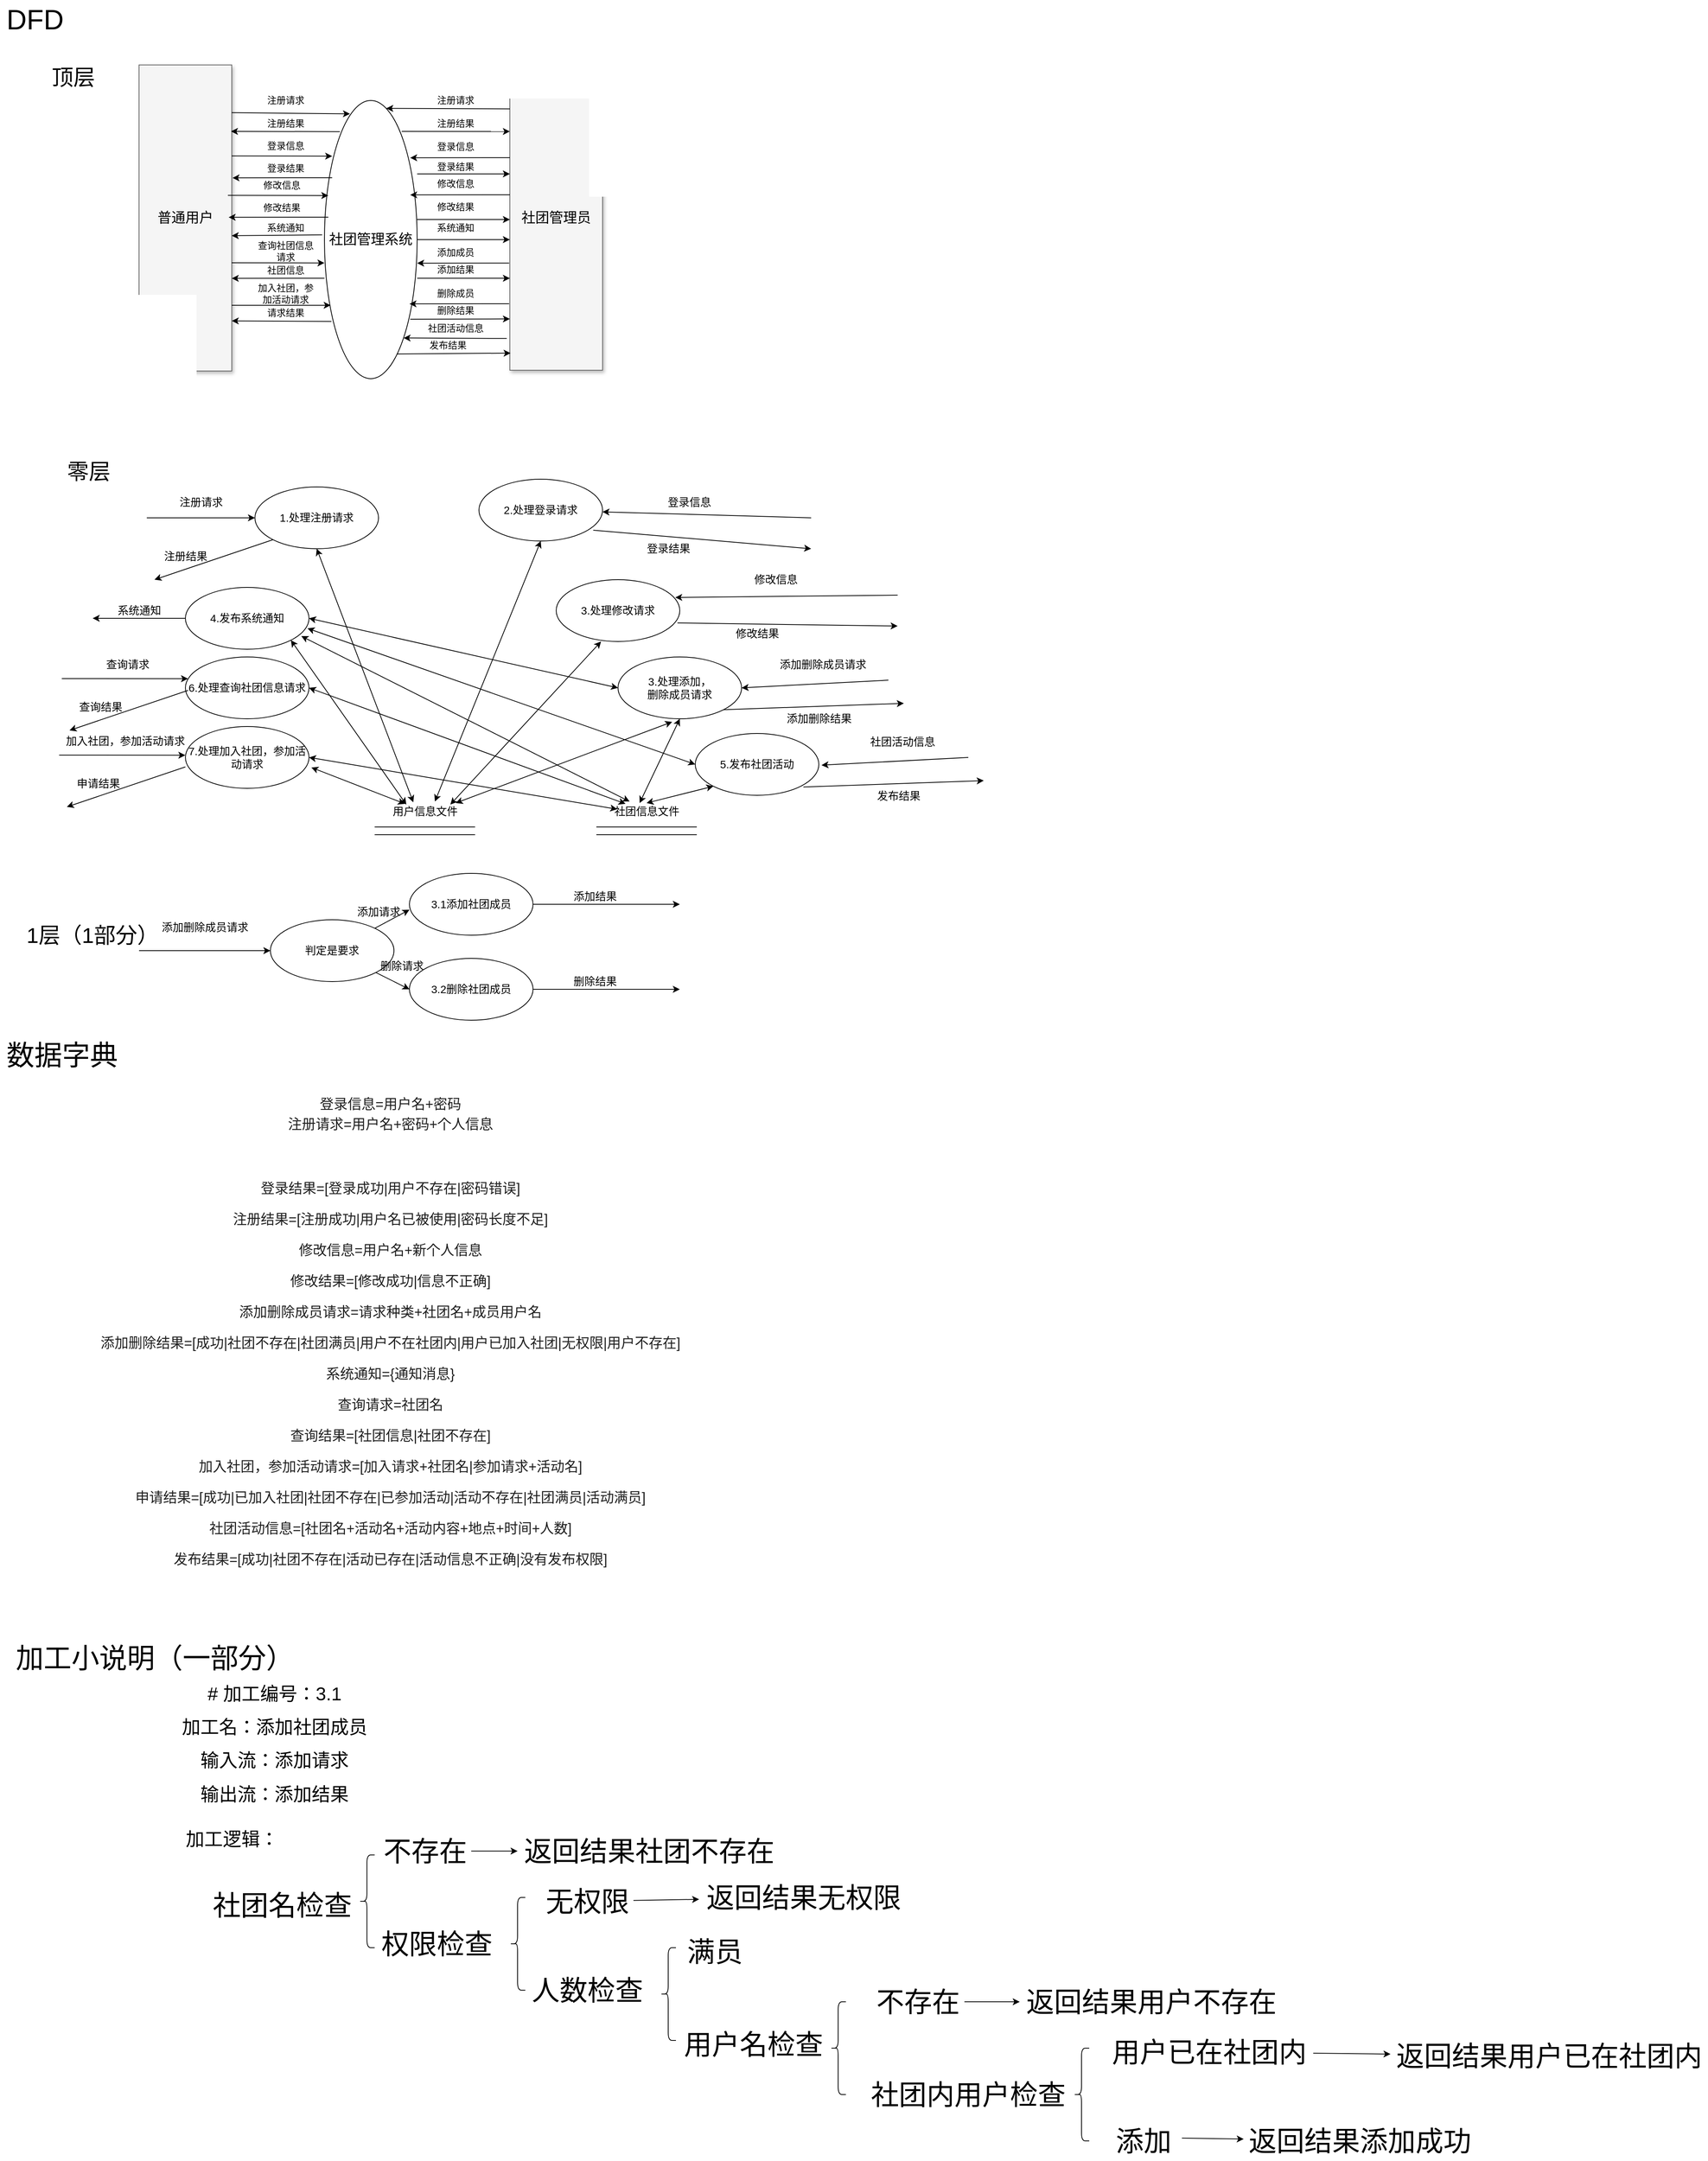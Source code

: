 <mxfile version="14.1.8" type="github">
  <diagram name="Page-1" id="90a13364-a465-7bf4-72fc-28e22215d7a0">
    <mxGraphModel dx="2844" dy="1538" grid="1" gridSize="10" guides="1" tooltips="1" connect="1" arrows="1" fold="1" page="1" pageScale="1.5" pageWidth="1169" pageHeight="826" background="#ffffff" math="0" shadow="0">
      <root>
        <mxCell id="0" style=";html=1;" />
        <mxCell id="1" style=";html=1;" parent="0" />
        <mxCell id="3a17f1ce550125da-8" value="普通用户" style="whiteSpace=wrap;html=1;shadow=1;fontSize=18;fillColor=#f5f5f5;strokeColor=#666666;" parent="1" vertex="1">
          <mxGeometry x="220" y="374" width="120" height="396" as="geometry" />
        </mxCell>
        <mxCell id="50ftC789y1Jevhq3WObW-5" style="rounded=0;orthogonalLoop=1;jettySize=auto;html=1;exitX=0.167;exitY=0.112;exitDx=0;exitDy=0;exitPerimeter=0;" edge="1" parent="1" source="50ftC789y1Jevhq3WObW-1">
          <mxGeometry relative="1" as="geometry">
            <mxPoint x="339" y="460" as="targetPoint" />
          </mxGeometry>
        </mxCell>
        <mxCell id="50ftC789y1Jevhq3WObW-31" style="edgeStyle=none;rounded=0;orthogonalLoop=1;jettySize=auto;html=1;entryX=0;entryY=0.218;entryDx=0;entryDy=0;entryPerimeter=0;" edge="1" parent="1" target="50ftC789y1Jevhq3WObW-2">
          <mxGeometry relative="1" as="geometry">
            <mxPoint x="560" y="460" as="sourcePoint" />
          </mxGeometry>
        </mxCell>
        <mxCell id="50ftC789y1Jevhq3WObW-36" style="edgeStyle=none;rounded=0;orthogonalLoop=1;jettySize=auto;html=1;exitX=-0.025;exitY=0.483;exitDx=0;exitDy=0;entryX=1;entryY=0.558;entryDx=0;entryDy=0;entryPerimeter=0;exitPerimeter=0;" edge="1" parent="1" source="50ftC789y1Jevhq3WObW-1" target="3a17f1ce550125da-8">
          <mxGeometry relative="1" as="geometry" />
        </mxCell>
        <mxCell id="50ftC789y1Jevhq3WObW-1" value="&lt;span style=&quot;font-size: 18px&quot;&gt;社团管理系统&lt;/span&gt;" style="ellipse;whiteSpace=wrap;html=1;" vertex="1" parent="1">
          <mxGeometry x="460" y="420" width="120" height="360" as="geometry" />
        </mxCell>
        <mxCell id="50ftC789y1Jevhq3WObW-2" value="社团管理员" style="whiteSpace=wrap;html=1;shadow=1;fontSize=18;fillColor=#f5f5f5;strokeColor=#666666;" vertex="1" parent="1">
          <mxGeometry x="700" y="374" width="120" height="395" as="geometry" />
        </mxCell>
        <mxCell id="50ftC789y1Jevhq3WObW-3" value="" style="endArrow=classic;html=1;exitX=1;exitY=0.156;exitDx=0;exitDy=0;entryX=0.275;entryY=0.048;entryDx=0;entryDy=0;exitPerimeter=0;entryPerimeter=0;" edge="1" parent="1" source="3a17f1ce550125da-8" target="50ftC789y1Jevhq3WObW-1">
          <mxGeometry width="50" height="50" relative="1" as="geometry">
            <mxPoint x="700" y="750" as="sourcePoint" />
            <mxPoint x="750" y="700" as="targetPoint" />
          </mxGeometry>
        </mxCell>
        <mxCell id="50ftC789y1Jevhq3WObW-4" value="注册请求" style="text;html=1;strokeColor=none;fillColor=none;align=center;verticalAlign=middle;whiteSpace=wrap;rounded=0;" vertex="1" parent="1">
          <mxGeometry x="380" y="410" width="60" height="20" as="geometry" />
        </mxCell>
        <mxCell id="50ftC789y1Jevhq3WObW-6" value="注册结果" style="text;html=1;strokeColor=none;fillColor=none;align=center;verticalAlign=middle;whiteSpace=wrap;rounded=0;" vertex="1" parent="1">
          <mxGeometry x="380" y="440" width="60" height="20" as="geometry" />
        </mxCell>
        <mxCell id="50ftC789y1Jevhq3WObW-8" style="rounded=0;orthogonalLoop=1;jettySize=auto;html=1;entryX=1.008;entryY=0.21;entryDx=0;entryDy=0;entryPerimeter=0;" edge="1" parent="1">
          <mxGeometry relative="1" as="geometry">
            <mxPoint x="470" y="520" as="sourcePoint" />
            <mxPoint x="340.96" y="520.16" as="targetPoint" />
          </mxGeometry>
        </mxCell>
        <mxCell id="50ftC789y1Jevhq3WObW-9" value="登录结果" style="text;html=1;strokeColor=none;fillColor=none;align=center;verticalAlign=middle;whiteSpace=wrap;rounded=0;" vertex="1" parent="1">
          <mxGeometry x="380" y="498" width="60" height="20" as="geometry" />
        </mxCell>
        <mxCell id="50ftC789y1Jevhq3WObW-10" value="" style="endArrow=classic;html=1;exitX=1;exitY=0.156;exitDx=0;exitDy=0;exitPerimeter=0;" edge="1" parent="1">
          <mxGeometry width="50" height="50" relative="1" as="geometry">
            <mxPoint x="340" y="491.776" as="sourcePoint" />
            <mxPoint x="470" y="492" as="targetPoint" />
          </mxGeometry>
        </mxCell>
        <mxCell id="50ftC789y1Jevhq3WObW-11" value="登录信息" style="text;html=1;strokeColor=none;fillColor=none;align=center;verticalAlign=middle;whiteSpace=wrap;rounded=0;" vertex="1" parent="1">
          <mxGeometry x="380" y="469" width="60" height="20" as="geometry" />
        </mxCell>
        <mxCell id="50ftC789y1Jevhq3WObW-16" value="注册请求" style="text;html=1;strokeColor=none;fillColor=none;align=center;verticalAlign=middle;whiteSpace=wrap;rounded=0;" vertex="1" parent="1">
          <mxGeometry x="600.02" y="410" width="60" height="20" as="geometry" />
        </mxCell>
        <mxCell id="50ftC789y1Jevhq3WObW-17" value="注册结果" style="text;html=1;strokeColor=none;fillColor=none;align=center;verticalAlign=middle;whiteSpace=wrap;rounded=0;" vertex="1" parent="1">
          <mxGeometry x="600.02" y="440" width="60" height="20" as="geometry" />
        </mxCell>
        <mxCell id="50ftC789y1Jevhq3WObW-18" value="登录结果" style="text;html=1;strokeColor=none;fillColor=none;align=center;verticalAlign=middle;whiteSpace=wrap;rounded=0;" vertex="1" parent="1">
          <mxGeometry x="600.02" y="496" width="60" height="20" as="geometry" />
        </mxCell>
        <mxCell id="50ftC789y1Jevhq3WObW-19" value="登录信息" style="text;html=1;strokeColor=none;fillColor=none;align=center;verticalAlign=middle;whiteSpace=wrap;rounded=0;" vertex="1" parent="1">
          <mxGeometry x="600.02" y="470" width="60" height="20" as="geometry" />
        </mxCell>
        <mxCell id="50ftC789y1Jevhq3WObW-27" style="rounded=0;orthogonalLoop=1;jettySize=auto;html=1;entryX=1.008;entryY=0.21;entryDx=0;entryDy=0;entryPerimeter=0;" edge="1" parent="1">
          <mxGeometry relative="1" as="geometry">
            <mxPoint x="700" y="494" as="sourcePoint" />
            <mxPoint x="570.96" y="494.16" as="targetPoint" />
          </mxGeometry>
        </mxCell>
        <mxCell id="50ftC789y1Jevhq3WObW-28" value="" style="endArrow=classic;html=1;exitX=1;exitY=0.156;exitDx=0;exitDy=0;exitPerimeter=0;" edge="1" parent="1">
          <mxGeometry width="50" height="50" relative="1" as="geometry">
            <mxPoint x="580" y="514.996" as="sourcePoint" />
            <mxPoint x="700" y="515" as="targetPoint" />
          </mxGeometry>
        </mxCell>
        <mxCell id="50ftC789y1Jevhq3WObW-29" style="rounded=0;orthogonalLoop=1;jettySize=auto;html=1;exitX=0;exitY=0.144;exitDx=0;exitDy=0;entryX=1.008;entryY=0.21;entryDx=0;entryDy=0;exitPerimeter=0;entryPerimeter=0;" edge="1" parent="1" source="50ftC789y1Jevhq3WObW-2">
          <mxGeometry relative="1" as="geometry">
            <mxPoint x="679.08" y="430.0" as="sourcePoint" />
            <mxPoint x="540" y="430.2" as="targetPoint" />
          </mxGeometry>
        </mxCell>
        <mxCell id="50ftC789y1Jevhq3WObW-32" value="" style="endArrow=classic;html=1;exitX=1;exitY=0.156;exitDx=0;exitDy=0;exitPerimeter=0;" edge="1" parent="1">
          <mxGeometry width="50" height="50" relative="1" as="geometry">
            <mxPoint x="580" y="599.996" as="sourcePoint" />
            <mxPoint x="700" y="600" as="targetPoint" />
          </mxGeometry>
        </mxCell>
        <mxCell id="50ftC789y1Jevhq3WObW-34" value="系统通知" style="text;html=1;strokeColor=none;fillColor=none;align=center;verticalAlign=middle;whiteSpace=wrap;rounded=0;" vertex="1" parent="1">
          <mxGeometry x="600" y="575" width="60" height="20" as="geometry" />
        </mxCell>
        <mxCell id="50ftC789y1Jevhq3WObW-35" value="系统通知" style="text;html=1;strokeColor=none;fillColor=none;align=center;verticalAlign=middle;whiteSpace=wrap;rounded=0;" vertex="1" parent="1">
          <mxGeometry x="380" y="575" width="60" height="20" as="geometry" />
        </mxCell>
        <mxCell id="50ftC789y1Jevhq3WObW-40" value="查询社团信息请求" style="text;html=1;strokeColor=none;fillColor=none;align=center;verticalAlign=middle;whiteSpace=wrap;rounded=0;" vertex="1" parent="1">
          <mxGeometry x="369.98" y="605" width="80" height="20" as="geometry" />
        </mxCell>
        <mxCell id="50ftC789y1Jevhq3WObW-41" value="" style="endArrow=classic;html=1;exitX=1;exitY=0.156;exitDx=0;exitDy=0;exitPerimeter=0;" edge="1" parent="1">
          <mxGeometry width="50" height="50" relative="1" as="geometry">
            <mxPoint x="339.98" y="629.996" as="sourcePoint" />
            <mxPoint x="460" y="630.22" as="targetPoint" />
          </mxGeometry>
        </mxCell>
        <mxCell id="50ftC789y1Jevhq3WObW-42" value="社团信息" style="text;html=1;strokeColor=none;fillColor=none;align=center;verticalAlign=middle;whiteSpace=wrap;rounded=0;" vertex="1" parent="1">
          <mxGeometry x="380" y="630" width="60" height="20" as="geometry" />
        </mxCell>
        <mxCell id="50ftC789y1Jevhq3WObW-43" style="rounded=0;orthogonalLoop=1;jettySize=auto;html=1;entryX=1.008;entryY=0.21;entryDx=0;entryDy=0;entryPerimeter=0;" edge="1" parent="1">
          <mxGeometry relative="1" as="geometry">
            <mxPoint x="460" y="650" as="sourcePoint" />
            <mxPoint x="340.0" y="650.16" as="targetPoint" />
          </mxGeometry>
        </mxCell>
        <mxCell id="50ftC789y1Jevhq3WObW-46" value="加入社团，参加活动请求" style="text;html=1;strokeColor=none;fillColor=none;align=center;verticalAlign=middle;whiteSpace=wrap;rounded=0;" vertex="1" parent="1">
          <mxGeometry x="370" y="660" width="80" height="20" as="geometry" />
        </mxCell>
        <mxCell id="50ftC789y1Jevhq3WObW-47" value="" style="endArrow=classic;html=1;exitX=1;exitY=0.156;exitDx=0;exitDy=0;exitPerimeter=0;entryX=0.067;entryY=0.736;entryDx=0;entryDy=0;entryPerimeter=0;" edge="1" parent="1" target="50ftC789y1Jevhq3WObW-1">
          <mxGeometry width="50" height="50" relative="1" as="geometry">
            <mxPoint x="340" y="684.996" as="sourcePoint" />
            <mxPoint x="460.02" y="685.22" as="targetPoint" />
          </mxGeometry>
        </mxCell>
        <mxCell id="50ftC789y1Jevhq3WObW-48" style="rounded=0;orthogonalLoop=1;jettySize=auto;html=1;entryX=1.008;entryY=0.21;entryDx=0;entryDy=0;entryPerimeter=0;exitX=0.075;exitY=0.794;exitDx=0;exitDy=0;exitPerimeter=0;" edge="1" parent="1" source="50ftC789y1Jevhq3WObW-1">
          <mxGeometry relative="1" as="geometry">
            <mxPoint x="460.02" y="705" as="sourcePoint" />
            <mxPoint x="340.02" y="705.16" as="targetPoint" />
          </mxGeometry>
        </mxCell>
        <mxCell id="50ftC789y1Jevhq3WObW-49" value="请求结果" style="text;html=1;strokeColor=none;fillColor=none;align=center;verticalAlign=middle;whiteSpace=wrap;rounded=0;" vertex="1" parent="1">
          <mxGeometry x="380.02" y="685" width="60" height="20" as="geometry" />
        </mxCell>
        <mxCell id="50ftC789y1Jevhq3WObW-54" value="添加成员" style="text;html=1;strokeColor=none;fillColor=none;align=center;verticalAlign=middle;whiteSpace=wrap;rounded=0;" vertex="1" parent="1">
          <mxGeometry x="600.02" y="607.33" width="60" height="20" as="geometry" />
        </mxCell>
        <mxCell id="50ftC789y1Jevhq3WObW-55" style="rounded=0;orthogonalLoop=1;jettySize=auto;html=1;entryX=1.008;entryY=0.21;entryDx=0;entryDy=0;entryPerimeter=0;" edge="1" parent="1">
          <mxGeometry relative="1" as="geometry">
            <mxPoint x="699.08" y="630.33" as="sourcePoint" />
            <mxPoint x="580.02" y="630.49" as="targetPoint" />
          </mxGeometry>
        </mxCell>
        <mxCell id="50ftC789y1Jevhq3WObW-56" value="添加结果" style="text;html=1;strokeColor=none;fillColor=none;align=center;verticalAlign=middle;whiteSpace=wrap;rounded=0;" vertex="1" parent="1">
          <mxGeometry x="600.02" y="629.33" width="60" height="20" as="geometry" />
        </mxCell>
        <mxCell id="50ftC789y1Jevhq3WObW-57" value="" style="endArrow=classic;html=1;" edge="1" parent="1">
          <mxGeometry width="50" height="50" relative="1" as="geometry">
            <mxPoint x="580" y="650" as="sourcePoint" />
            <mxPoint x="700.02" y="649.995" as="targetPoint" />
          </mxGeometry>
        </mxCell>
        <mxCell id="50ftC789y1Jevhq3WObW-59" value="删除成员" style="text;html=1;strokeColor=none;fillColor=none;align=center;verticalAlign=middle;whiteSpace=wrap;rounded=0;" vertex="1" parent="1">
          <mxGeometry x="600" y="660" width="60" height="20" as="geometry" />
        </mxCell>
        <mxCell id="50ftC789y1Jevhq3WObW-60" style="rounded=0;orthogonalLoop=1;jettySize=auto;html=1;entryX=0.917;entryY=0.731;entryDx=0;entryDy=0;entryPerimeter=0;" edge="1" parent="1" target="50ftC789y1Jevhq3WObW-1">
          <mxGeometry relative="1" as="geometry">
            <mxPoint x="699.06" y="683.0" as="sourcePoint" />
            <mxPoint x="580" y="683.16" as="targetPoint" />
          </mxGeometry>
        </mxCell>
        <mxCell id="50ftC789y1Jevhq3WObW-61" value="删除结果" style="text;html=1;strokeColor=none;fillColor=none;align=center;verticalAlign=middle;whiteSpace=wrap;rounded=0;" vertex="1" parent="1">
          <mxGeometry x="600" y="682" width="60" height="20" as="geometry" />
        </mxCell>
        <mxCell id="50ftC789y1Jevhq3WObW-62" value="" style="endArrow=classic;html=1;exitX=0.925;exitY=0.786;exitDx=0;exitDy=0;exitPerimeter=0;" edge="1" parent="1" source="50ftC789y1Jevhq3WObW-1">
          <mxGeometry width="50" height="50" relative="1" as="geometry">
            <mxPoint x="579.98" y="702.67" as="sourcePoint" />
            <mxPoint x="700" y="702.665" as="targetPoint" />
          </mxGeometry>
        </mxCell>
        <mxCell id="50ftC789y1Jevhq3WObW-63" value="社团活动信息" style="text;html=1;strokeColor=none;fillColor=none;align=center;verticalAlign=middle;whiteSpace=wrap;rounded=0;" vertex="1" parent="1">
          <mxGeometry x="589.96" y="705" width="80.04" height="20" as="geometry" />
        </mxCell>
        <mxCell id="50ftC789y1Jevhq3WObW-64" style="rounded=0;orthogonalLoop=1;jettySize=auto;html=1;exitX=-0.033;exitY=0.896;exitDx=0;exitDy=0;exitPerimeter=0;entryX=1;entryY=1;entryDx=0;entryDy=0;" edge="1" parent="1" source="50ftC789y1Jevhq3WObW-2" target="50ftC789y1Jevhq3WObW-1">
          <mxGeometry relative="1" as="geometry">
            <mxPoint x="689.02" y="728" as="sourcePoint" />
            <mxPoint x="580" y="728" as="targetPoint" />
          </mxGeometry>
        </mxCell>
        <mxCell id="50ftC789y1Jevhq3WObW-65" value="发布结果" style="text;html=1;strokeColor=none;fillColor=none;align=center;verticalAlign=middle;whiteSpace=wrap;rounded=0;" vertex="1" parent="1">
          <mxGeometry x="589.96" y="727" width="60" height="20" as="geometry" />
        </mxCell>
        <mxCell id="50ftC789y1Jevhq3WObW-66" value="" style="endArrow=classic;html=1;exitX=0.783;exitY=0.911;exitDx=0;exitDy=0;exitPerimeter=0;entryX=0.008;entryY=0.944;entryDx=0;entryDy=0;entryPerimeter=0;" edge="1" parent="1" source="50ftC789y1Jevhq3WObW-1" target="50ftC789y1Jevhq3WObW-2">
          <mxGeometry width="50" height="50" relative="1" as="geometry">
            <mxPoint x="560.96" y="747.96" as="sourcePoint" />
            <mxPoint x="689.96" y="747.665" as="targetPoint" />
          </mxGeometry>
        </mxCell>
        <mxCell id="50ftC789y1Jevhq3WObW-67" value="顶层" style="text;html=1;strokeColor=none;fillColor=none;align=center;verticalAlign=middle;whiteSpace=wrap;rounded=0;fontSize=28;" vertex="1" parent="1">
          <mxGeometry x="100" y="380" width="70" height="20" as="geometry" />
        </mxCell>
        <mxCell id="50ftC789y1Jevhq3WObW-68" value="零层" style="text;html=1;strokeColor=none;fillColor=none;align=center;verticalAlign=middle;whiteSpace=wrap;rounded=0;fontSize=28;" vertex="1" parent="1">
          <mxGeometry x="120" y="890" width="70" height="20" as="geometry" />
        </mxCell>
        <mxCell id="50ftC789y1Jevhq3WObW-70" value="1.处理注册请求" style="ellipse;whiteSpace=wrap;html=1;fontSize=14;" vertex="1" parent="1">
          <mxGeometry x="370" y="920" width="160" height="80" as="geometry" />
        </mxCell>
        <mxCell id="50ftC789y1Jevhq3WObW-71" value="2.处理登录请求" style="ellipse;whiteSpace=wrap;html=1;fontSize=14;" vertex="1" parent="1">
          <mxGeometry x="660" y="910" width="160" height="80" as="geometry" />
        </mxCell>
        <mxCell id="50ftC789y1Jevhq3WObW-73" value="" style="endArrow=none;html=1;fontSize=14;" edge="1" parent="1">
          <mxGeometry width="50" height="50" relative="1" as="geometry">
            <mxPoint x="525" y="1360" as="sourcePoint" />
            <mxPoint x="655" y="1360" as="targetPoint" />
          </mxGeometry>
        </mxCell>
        <mxCell id="50ftC789y1Jevhq3WObW-74" value="" style="endArrow=none;html=1;fontSize=14;" edge="1" parent="1">
          <mxGeometry width="50" height="50" relative="1" as="geometry">
            <mxPoint x="525" y="1370" as="sourcePoint" />
            <mxPoint x="655" y="1370" as="targetPoint" />
          </mxGeometry>
        </mxCell>
        <mxCell id="50ftC789y1Jevhq3WObW-75" value="用户信息文件" style="text;html=1;align=center;verticalAlign=middle;resizable=0;points=[];autosize=1;fontSize=14;" vertex="1" parent="1">
          <mxGeometry x="540" y="1330" width="100" height="20" as="geometry" />
        </mxCell>
        <mxCell id="50ftC789y1Jevhq3WObW-76" value="" style="endArrow=classic;html=1;fontSize=14;entryX=0;entryY=0.5;entryDx=0;entryDy=0;" edge="1" parent="1" target="50ftC789y1Jevhq3WObW-70">
          <mxGeometry width="50" height="50" relative="1" as="geometry">
            <mxPoint x="230" y="960" as="sourcePoint" />
            <mxPoint x="340" y="980" as="targetPoint" />
          </mxGeometry>
        </mxCell>
        <mxCell id="50ftC789y1Jevhq3WObW-77" value="注册请求" style="text;html=1;align=center;verticalAlign=middle;resizable=0;points=[];autosize=1;fontSize=14;" vertex="1" parent="1">
          <mxGeometry x="265" y="930" width="70" height="20" as="geometry" />
        </mxCell>
        <mxCell id="50ftC789y1Jevhq3WObW-79" value="" style="endArrow=classic;startArrow=classic;html=1;fontSize=14;entryX=0.5;entryY=1;entryDx=0;entryDy=0;exitX=0.35;exitY=-0.1;exitDx=0;exitDy=0;exitPerimeter=0;" edge="1" parent="1" source="50ftC789y1Jevhq3WObW-75" target="50ftC789y1Jevhq3WObW-70">
          <mxGeometry width="50" height="50" relative="1" as="geometry">
            <mxPoint x="700" y="990" as="sourcePoint" />
            <mxPoint x="750" y="940" as="targetPoint" />
          </mxGeometry>
        </mxCell>
        <mxCell id="50ftC789y1Jevhq3WObW-80" value="" style="endArrow=classic;html=1;fontSize=14;exitX=0;exitY=1;exitDx=0;exitDy=0;" edge="1" parent="1" source="50ftC789y1Jevhq3WObW-70">
          <mxGeometry width="50" height="50" relative="1" as="geometry">
            <mxPoint x="220" y="1110" as="sourcePoint" />
            <mxPoint x="240" y="1040" as="targetPoint" />
          </mxGeometry>
        </mxCell>
        <mxCell id="50ftC789y1Jevhq3WObW-81" value="注册结果" style="text;html=1;align=center;verticalAlign=middle;resizable=0;points=[];autosize=1;fontSize=14;" vertex="1" parent="1">
          <mxGeometry x="245" y="1000" width="70" height="20" as="geometry" />
        </mxCell>
        <mxCell id="50ftC789y1Jevhq3WObW-82" value="登录信息" style="text;html=1;align=center;verticalAlign=middle;resizable=0;points=[];autosize=1;fontSize=14;" vertex="1" parent="1">
          <mxGeometry x="897" y="930" width="70" height="20" as="geometry" />
        </mxCell>
        <mxCell id="50ftC789y1Jevhq3WObW-83" value="" style="endArrow=classic;html=1;fontSize=14;" edge="1" parent="1" target="50ftC789y1Jevhq3WObW-71">
          <mxGeometry width="50" height="50" relative="1" as="geometry">
            <mxPoint x="1090" y="960" as="sourcePoint" />
            <mxPoint x="750" y="940" as="targetPoint" />
          </mxGeometry>
        </mxCell>
        <mxCell id="50ftC789y1Jevhq3WObW-84" value="" style="endArrow=classic;html=1;fontSize=14;exitX=0.925;exitY=0.825;exitDx=0;exitDy=0;exitPerimeter=0;" edge="1" parent="1" source="50ftC789y1Jevhq3WObW-71">
          <mxGeometry width="50" height="50" relative="1" as="geometry">
            <mxPoint x="700" y="990" as="sourcePoint" />
            <mxPoint x="1090" y="1000" as="targetPoint" />
          </mxGeometry>
        </mxCell>
        <mxCell id="50ftC789y1Jevhq3WObW-85" value="登录结果" style="text;html=1;align=center;verticalAlign=middle;resizable=0;points=[];autosize=1;fontSize=14;" vertex="1" parent="1">
          <mxGeometry x="870" y="990" width="70" height="20" as="geometry" />
        </mxCell>
        <mxCell id="50ftC789y1Jevhq3WObW-86" value="" style="endArrow=none;html=1;fontSize=14;" edge="1" parent="1">
          <mxGeometry width="50" height="50" relative="1" as="geometry">
            <mxPoint x="812" y="1360" as="sourcePoint" />
            <mxPoint x="942" y="1360" as="targetPoint" />
          </mxGeometry>
        </mxCell>
        <mxCell id="50ftC789y1Jevhq3WObW-87" value="" style="endArrow=none;html=1;fontSize=14;" edge="1" parent="1">
          <mxGeometry width="50" height="50" relative="1" as="geometry">
            <mxPoint x="812" y="1370" as="sourcePoint" />
            <mxPoint x="942" y="1370" as="targetPoint" />
          </mxGeometry>
        </mxCell>
        <mxCell id="50ftC789y1Jevhq3WObW-88" value="社团信息文件" style="text;html=1;align=center;verticalAlign=middle;resizable=0;points=[];autosize=1;fontSize=14;" vertex="1" parent="1">
          <mxGeometry x="827" y="1330" width="100" height="20" as="geometry" />
        </mxCell>
        <mxCell id="50ftC789y1Jevhq3WObW-90" value="" style="endArrow=classic;startArrow=classic;html=1;fontSize=14;exitX=0.63;exitY=-0.15;exitDx=0;exitDy=0;exitPerimeter=0;entryX=0.5;entryY=1;entryDx=0;entryDy=0;" edge="1" parent="1" source="50ftC789y1Jevhq3WObW-75" target="50ftC789y1Jevhq3WObW-71">
          <mxGeometry width="50" height="50" relative="1" as="geometry">
            <mxPoint x="700" y="1200" as="sourcePoint" />
            <mxPoint x="650" y="1140" as="targetPoint" />
          </mxGeometry>
        </mxCell>
        <mxCell id="50ftC789y1Jevhq3WObW-94" value="3.处理添加，&lt;br&gt;删除成员请求" style="ellipse;whiteSpace=wrap;html=1;fontSize=14;" vertex="1" parent="1">
          <mxGeometry x="840" y="1140" width="160" height="80" as="geometry" />
        </mxCell>
        <mxCell id="50ftC789y1Jevhq3WObW-95" value="" style="endArrow=classic;startArrow=classic;html=1;fontSize=14;exitX=0.9;exitY=-0.05;exitDx=0;exitDy=0;exitPerimeter=0;entryX=0.438;entryY=1.05;entryDx=0;entryDy=0;entryPerimeter=0;" edge="1" parent="1" source="50ftC789y1Jevhq3WObW-75" target="50ftC789y1Jevhq3WObW-94">
          <mxGeometry width="50" height="50" relative="1" as="geometry">
            <mxPoint x="700" y="1060" as="sourcePoint" />
            <mxPoint x="750" y="1010" as="targetPoint" />
          </mxGeometry>
        </mxCell>
        <mxCell id="50ftC789y1Jevhq3WObW-96" value="" style="endArrow=classic;html=1;fontSize=14;entryX=1;entryY=0.5;entryDx=0;entryDy=0;" edge="1" parent="1" target="50ftC789y1Jevhq3WObW-94">
          <mxGeometry width="50" height="50" relative="1" as="geometry">
            <mxPoint x="1190" y="1170" as="sourcePoint" />
            <mxPoint x="1190" y="1180" as="targetPoint" />
          </mxGeometry>
        </mxCell>
        <mxCell id="50ftC789y1Jevhq3WObW-98" value="" style="endArrow=classic;html=1;fontSize=14;exitX=1;exitY=1;exitDx=0;exitDy=0;" edge="1" parent="1" source="50ftC789y1Jevhq3WObW-94">
          <mxGeometry width="50" height="50" relative="1" as="geometry">
            <mxPoint x="1200" y="1180" as="sourcePoint" />
            <mxPoint x="1210" y="1200" as="targetPoint" />
          </mxGeometry>
        </mxCell>
        <mxCell id="50ftC789y1Jevhq3WObW-99" value="添加删除成员请求" style="text;html=1;align=center;verticalAlign=middle;resizable=0;points=[];autosize=1;fontSize=14;" vertex="1" parent="1">
          <mxGeometry x="1040" y="1140" width="130" height="20" as="geometry" />
        </mxCell>
        <mxCell id="50ftC789y1Jevhq3WObW-100" value="添加删除结果" style="text;html=1;align=center;verticalAlign=middle;resizable=0;points=[];autosize=1;fontSize=14;" vertex="1" parent="1">
          <mxGeometry x="1050" y="1210" width="100" height="20" as="geometry" />
        </mxCell>
        <mxCell id="50ftC789y1Jevhq3WObW-101" value="4.发布系统通知" style="ellipse;whiteSpace=wrap;html=1;fontSize=14;" vertex="1" parent="1">
          <mxGeometry x="280" y="1050" width="160" height="80" as="geometry" />
        </mxCell>
        <mxCell id="50ftC789y1Jevhq3WObW-102" value="" style="endArrow=classic;startArrow=classic;html=1;fontSize=14;exitX=1;exitY=0.5;exitDx=0;exitDy=0;entryX=0;entryY=0.5;entryDx=0;entryDy=0;" edge="1" parent="1" source="50ftC789y1Jevhq3WObW-101" target="50ftC789y1Jevhq3WObW-94">
          <mxGeometry width="50" height="50" relative="1" as="geometry">
            <mxPoint x="700" y="1120" as="sourcePoint" />
            <mxPoint x="750" y="1070" as="targetPoint" />
          </mxGeometry>
        </mxCell>
        <mxCell id="50ftC789y1Jevhq3WObW-103" value="6.处理查询社团信息请求" style="ellipse;whiteSpace=wrap;html=1;fontSize=14;" vertex="1" parent="1">
          <mxGeometry x="280" y="1140" width="160" height="80" as="geometry" />
        </mxCell>
        <mxCell id="50ftC789y1Jevhq3WObW-104" value="7.处理加入社团，参加活动请求" style="ellipse;whiteSpace=wrap;html=1;fontSize=14;" vertex="1" parent="1">
          <mxGeometry x="280.02" y="1230" width="160" height="80" as="geometry" />
        </mxCell>
        <mxCell id="50ftC789y1Jevhq3WObW-105" value="" style="endArrow=classic;startArrow=classic;html=1;fontSize=14;entryX=1;entryY=0.5;entryDx=0;entryDy=0;" edge="1" parent="1" source="50ftC789y1Jevhq3WObW-88" target="50ftC789y1Jevhq3WObW-103">
          <mxGeometry width="50" height="50" relative="1" as="geometry">
            <mxPoint x="700" y="1160" as="sourcePoint" />
            <mxPoint x="750" y="1110" as="targetPoint" />
          </mxGeometry>
        </mxCell>
        <mxCell id="50ftC789y1Jevhq3WObW-106" value="" style="endArrow=classic;startArrow=classic;html=1;fontSize=14;entryX=1;entryY=0.5;entryDx=0;entryDy=0;exitX=0.02;exitY=-0.15;exitDx=0;exitDy=0;exitPerimeter=0;" edge="1" parent="1" target="50ftC789y1Jevhq3WObW-104">
          <mxGeometry width="50" height="50" relative="1" as="geometry">
            <mxPoint x="839" y="1337" as="sourcePoint" />
            <mxPoint x="460" y="1220" as="targetPoint" />
          </mxGeometry>
        </mxCell>
        <mxCell id="50ftC789y1Jevhq3WObW-107" value="5.发布社团活动" style="ellipse;whiteSpace=wrap;html=1;fontSize=14;" vertex="1" parent="1">
          <mxGeometry x="940" y="1239" width="160" height="80" as="geometry" />
        </mxCell>
        <mxCell id="50ftC789y1Jevhq3WObW-108" value="" style="endArrow=classic;startArrow=classic;html=1;fontSize=14;entryX=1.019;entryY=0.663;entryDx=0;entryDy=0;entryPerimeter=0;" edge="1" parent="1" source="50ftC789y1Jevhq3WObW-75" target="50ftC789y1Jevhq3WObW-104">
          <mxGeometry width="50" height="50" relative="1" as="geometry">
            <mxPoint x="849" y="1347" as="sourcePoint" />
            <mxPoint x="450.02" y="1280" as="targetPoint" />
          </mxGeometry>
        </mxCell>
        <mxCell id="50ftC789y1Jevhq3WObW-109" value="" style="endArrow=classic;html=1;fontSize=14;entryX=1;entryY=0.5;entryDx=0;entryDy=0;" edge="1" parent="1">
          <mxGeometry width="50" height="50" relative="1" as="geometry">
            <mxPoint x="1293.43" y="1270" as="sourcePoint" />
            <mxPoint x="1103.43" y="1280" as="targetPoint" />
          </mxGeometry>
        </mxCell>
        <mxCell id="50ftC789y1Jevhq3WObW-110" value="" style="endArrow=classic;html=1;fontSize=14;exitX=1;exitY=1;exitDx=0;exitDy=0;" edge="1" parent="1">
          <mxGeometry width="50" height="50" relative="1" as="geometry">
            <mxPoint x="1079.999" y="1308.284" as="sourcePoint" />
            <mxPoint x="1313.43" y="1300" as="targetPoint" />
          </mxGeometry>
        </mxCell>
        <mxCell id="50ftC789y1Jevhq3WObW-111" value="社团活动信息" style="text;html=1;align=center;verticalAlign=middle;resizable=0;points=[];autosize=1;fontSize=14;" vertex="1" parent="1">
          <mxGeometry x="1158.43" y="1240" width="100" height="20" as="geometry" />
        </mxCell>
        <mxCell id="50ftC789y1Jevhq3WObW-112" value="发布结果" style="text;html=1;align=center;verticalAlign=middle;resizable=0;points=[];autosize=1;fontSize=14;" vertex="1" parent="1">
          <mxGeometry x="1168.43" y="1310" width="70" height="20" as="geometry" />
        </mxCell>
        <mxCell id="50ftC789y1Jevhq3WObW-113" value="" style="endArrow=classic;startArrow=classic;html=1;fontSize=14;exitX=0.5;exitY=-0.05;exitDx=0;exitDy=0;exitPerimeter=0;entryX=0;entryY=1;entryDx=0;entryDy=0;" edge="1" parent="1" source="50ftC789y1Jevhq3WObW-88" target="50ftC789y1Jevhq3WObW-107">
          <mxGeometry width="50" height="50" relative="1" as="geometry">
            <mxPoint x="700" y="1220" as="sourcePoint" />
            <mxPoint x="750" y="1170" as="targetPoint" />
          </mxGeometry>
        </mxCell>
        <mxCell id="50ftC789y1Jevhq3WObW-115" value="修改结果" style="text;html=1;strokeColor=none;fillColor=none;align=center;verticalAlign=middle;whiteSpace=wrap;rounded=0;" vertex="1" parent="1">
          <mxGeometry x="375" y="549" width="60" height="20" as="geometry" />
        </mxCell>
        <mxCell id="50ftC789y1Jevhq3WObW-116" value="修改信息" style="text;html=1;strokeColor=none;fillColor=none;align=center;verticalAlign=middle;whiteSpace=wrap;rounded=0;" vertex="1" parent="1">
          <mxGeometry x="375" y="520" width="60" height="20" as="geometry" />
        </mxCell>
        <mxCell id="50ftC789y1Jevhq3WObW-117" value="" style="endArrow=classic;html=1;exitX=1;exitY=0.156;exitDx=0;exitDy=0;exitPerimeter=0;" edge="1" parent="1">
          <mxGeometry width="50" height="50" relative="1" as="geometry">
            <mxPoint x="335" y="542.776" as="sourcePoint" />
            <mxPoint x="465" y="543" as="targetPoint" />
          </mxGeometry>
        </mxCell>
        <mxCell id="50ftC789y1Jevhq3WObW-118" style="rounded=0;orthogonalLoop=1;jettySize=auto;html=1;entryX=1.008;entryY=0.21;entryDx=0;entryDy=0;entryPerimeter=0;" edge="1" parent="1">
          <mxGeometry relative="1" as="geometry">
            <mxPoint x="465" y="571" as="sourcePoint" />
            <mxPoint x="335.96" y="571.16" as="targetPoint" />
          </mxGeometry>
        </mxCell>
        <mxCell id="50ftC789y1Jevhq3WObW-119" value="修改信息" style="text;html=1;strokeColor=none;fillColor=none;align=center;verticalAlign=middle;whiteSpace=wrap;rounded=0;" vertex="1" parent="1">
          <mxGeometry x="600.02" y="518" width="60" height="20" as="geometry" />
        </mxCell>
        <mxCell id="50ftC789y1Jevhq3WObW-120" style="rounded=0;orthogonalLoop=1;jettySize=auto;html=1;entryX=1.008;entryY=0.21;entryDx=0;entryDy=0;entryPerimeter=0;" edge="1" parent="1">
          <mxGeometry relative="1" as="geometry">
            <mxPoint x="700" y="542" as="sourcePoint" />
            <mxPoint x="570.96" y="542.16" as="targetPoint" />
          </mxGeometry>
        </mxCell>
        <mxCell id="50ftC789y1Jevhq3WObW-121" value="修改结果" style="text;html=1;strokeColor=none;fillColor=none;align=center;verticalAlign=middle;whiteSpace=wrap;rounded=0;" vertex="1" parent="1">
          <mxGeometry x="600.02" y="548" width="60" height="20" as="geometry" />
        </mxCell>
        <mxCell id="50ftC789y1Jevhq3WObW-122" value="" style="endArrow=classic;html=1;exitX=1;exitY=0.156;exitDx=0;exitDy=0;exitPerimeter=0;" edge="1" parent="1">
          <mxGeometry width="50" height="50" relative="1" as="geometry">
            <mxPoint x="580" y="573.996" as="sourcePoint" />
            <mxPoint x="700" y="574" as="targetPoint" />
          </mxGeometry>
        </mxCell>
        <mxCell id="50ftC789y1Jevhq3WObW-123" value="3.处理修改请求" style="ellipse;whiteSpace=wrap;html=1;fontSize=14;" vertex="1" parent="1">
          <mxGeometry x="760" y="1040" width="160" height="80" as="geometry" />
        </mxCell>
        <mxCell id="50ftC789y1Jevhq3WObW-124" value="修改信息" style="text;html=1;align=center;verticalAlign=middle;resizable=0;points=[];autosize=1;fontSize=14;" vertex="1" parent="1">
          <mxGeometry x="1009" y="1030" width="70" height="20" as="geometry" />
        </mxCell>
        <mxCell id="50ftC789y1Jevhq3WObW-125" value="" style="endArrow=classic;html=1;fontSize=14;entryX=0.963;entryY=0.288;entryDx=0;entryDy=0;entryPerimeter=0;" edge="1" parent="1" target="50ftC789y1Jevhq3WObW-123">
          <mxGeometry width="50" height="50" relative="1" as="geometry">
            <mxPoint x="1202" y="1060" as="sourcePoint" />
            <mxPoint x="931.87" y="1052.282" as="targetPoint" />
          </mxGeometry>
        </mxCell>
        <mxCell id="50ftC789y1Jevhq3WObW-126" value="修改结果" style="text;html=1;align=center;verticalAlign=middle;resizable=0;points=[];autosize=1;fontSize=14;" vertex="1" parent="1">
          <mxGeometry x="985" y="1100" width="70" height="20" as="geometry" />
        </mxCell>
        <mxCell id="50ftC789y1Jevhq3WObW-127" value="" style="endArrow=classic;html=1;fontSize=14;exitX=0.981;exitY=0.7;exitDx=0;exitDy=0;exitPerimeter=0;" edge="1" parent="1" source="50ftC789y1Jevhq3WObW-123">
          <mxGeometry width="50" height="50" relative="1" as="geometry">
            <mxPoint x="920" y="1076" as="sourcePoint" />
            <mxPoint x="1202" y="1100" as="targetPoint" />
          </mxGeometry>
        </mxCell>
        <mxCell id="50ftC789y1Jevhq3WObW-128" value="" style="endArrow=classic;startArrow=classic;html=1;fontSize=14;entryX=0.5;entryY=1;entryDx=0;entryDy=0;exitX=0.41;exitY=-0.05;exitDx=0;exitDy=0;exitPerimeter=0;" edge="1" parent="1" source="50ftC789y1Jevhq3WObW-88" target="50ftC789y1Jevhq3WObW-94">
          <mxGeometry width="50" height="50" relative="1" as="geometry">
            <mxPoint x="700" y="1220" as="sourcePoint" />
            <mxPoint x="750" y="1170" as="targetPoint" />
          </mxGeometry>
        </mxCell>
        <mxCell id="50ftC789y1Jevhq3WObW-129" value="" style="endArrow=classic;startArrow=classic;html=1;fontSize=14;exitX=0.988;exitY=0.663;exitDx=0;exitDy=0;entryX=0;entryY=0.5;entryDx=0;entryDy=0;exitPerimeter=0;" edge="1" parent="1" source="50ftC789y1Jevhq3WObW-101" target="50ftC789y1Jevhq3WObW-107">
          <mxGeometry width="50" height="50" relative="1" as="geometry">
            <mxPoint x="450" y="1100" as="sourcePoint" />
            <mxPoint x="850" y="1190" as="targetPoint" />
          </mxGeometry>
        </mxCell>
        <mxCell id="50ftC789y1Jevhq3WObW-130" value="" style="endArrow=classic;html=1;fontSize=14;exitX=0;exitY=0.5;exitDx=0;exitDy=0;" edge="1" parent="1" source="50ftC789y1Jevhq3WObW-101">
          <mxGeometry width="50" height="50" relative="1" as="geometry">
            <mxPoint x="110" y="1140" as="sourcePoint" />
            <mxPoint x="160" y="1090" as="targetPoint" />
          </mxGeometry>
        </mxCell>
        <mxCell id="50ftC789y1Jevhq3WObW-131" value="" style="endArrow=classic;startArrow=classic;html=1;fontSize=14;exitX=0.83;exitY=0.05;exitDx=0;exitDy=0;exitPerimeter=0;entryX=0.363;entryY=1;entryDx=0;entryDy=0;entryPerimeter=0;" edge="1" parent="1" source="50ftC789y1Jevhq3WObW-75" target="50ftC789y1Jevhq3WObW-123">
          <mxGeometry width="50" height="50" relative="1" as="geometry">
            <mxPoint x="613" y="1337" as="sourcePoint" />
            <mxPoint x="750" y="1000" as="targetPoint" />
          </mxGeometry>
        </mxCell>
        <mxCell id="50ftC789y1Jevhq3WObW-132" value="系统通知" style="text;html=1;align=center;verticalAlign=middle;resizable=0;points=[];autosize=1;fontSize=14;" vertex="1" parent="1">
          <mxGeometry x="185" y="1070" width="70" height="20" as="geometry" />
        </mxCell>
        <mxCell id="50ftC789y1Jevhq3WObW-133" value="1层（1部分）" style="text;html=1;strokeColor=none;fillColor=none;align=center;verticalAlign=middle;whiteSpace=wrap;rounded=0;fontSize=28;" vertex="1" parent="1">
          <mxGeometry x="60" y="1490" width="200" height="20" as="geometry" />
        </mxCell>
        <mxCell id="50ftC789y1Jevhq3WObW-134" value="" style="endArrow=classic;startArrow=classic;html=1;fontSize=14;exitX=0.938;exitY=0.788;exitDx=0;exitDy=0;entryX=0.28;entryY=-0.15;entryDx=0;entryDy=0;exitPerimeter=0;entryPerimeter=0;" edge="1" parent="1" source="50ftC789y1Jevhq3WObW-101" target="50ftC789y1Jevhq3WObW-88">
          <mxGeometry width="50" height="50" relative="1" as="geometry">
            <mxPoint x="448.08" y="1113.04" as="sourcePoint" />
            <mxPoint x="950" y="1289" as="targetPoint" />
          </mxGeometry>
        </mxCell>
        <mxCell id="50ftC789y1Jevhq3WObW-135" value="" style="endArrow=classic;startArrow=classic;html=1;fontSize=14;exitX=1;exitY=1;exitDx=0;exitDy=0;entryX=0.26;entryY=0.05;entryDx=0;entryDy=0;entryPerimeter=0;" edge="1" parent="1" source="50ftC789y1Jevhq3WObW-101" target="50ftC789y1Jevhq3WObW-75">
          <mxGeometry width="50" height="50" relative="1" as="geometry">
            <mxPoint x="440.08" y="1123.04" as="sourcePoint" />
            <mxPoint x="865" y="1337" as="targetPoint" />
          </mxGeometry>
        </mxCell>
        <mxCell id="50ftC789y1Jevhq3WObW-136" value="" style="endArrow=classic;html=1;fontSize=14;" edge="1" parent="1">
          <mxGeometry width="50" height="50" relative="1" as="geometry">
            <mxPoint x="220" y="1520" as="sourcePoint" />
            <mxPoint x="390" y="1520" as="targetPoint" />
          </mxGeometry>
        </mxCell>
        <mxCell id="50ftC789y1Jevhq3WObW-137" value="判定是要求" style="ellipse;whiteSpace=wrap;html=1;fontSize=14;" vertex="1" parent="1">
          <mxGeometry x="390" y="1480" width="160" height="80" as="geometry" />
        </mxCell>
        <mxCell id="50ftC789y1Jevhq3WObW-138" value="添加删除成员请求" style="text;html=1;align=center;verticalAlign=middle;resizable=0;points=[];autosize=1;fontSize=14;" vertex="1" parent="1">
          <mxGeometry x="240" y="1480" width="130" height="20" as="geometry" />
        </mxCell>
        <mxCell id="50ftC789y1Jevhq3WObW-139" value="3.1添加社团成员" style="ellipse;whiteSpace=wrap;html=1;fontSize=14;" vertex="1" parent="1">
          <mxGeometry x="570" y="1420" width="160" height="80" as="geometry" />
        </mxCell>
        <mxCell id="50ftC789y1Jevhq3WObW-140" value="3.2删除社团成员" style="ellipse;whiteSpace=wrap;html=1;fontSize=14;" vertex="1" parent="1">
          <mxGeometry x="570" y="1530" width="160" height="80" as="geometry" />
        </mxCell>
        <mxCell id="50ftC789y1Jevhq3WObW-141" value="" style="endArrow=classic;html=1;fontSize=14;entryX=0;entryY=0.588;entryDx=0;entryDy=0;entryPerimeter=0;" edge="1" parent="1" source="50ftC789y1Jevhq3WObW-137" target="50ftC789y1Jevhq3WObW-139">
          <mxGeometry width="50" height="50" relative="1" as="geometry">
            <mxPoint x="700" y="1430" as="sourcePoint" />
            <mxPoint x="750" y="1380" as="targetPoint" />
          </mxGeometry>
        </mxCell>
        <mxCell id="50ftC789y1Jevhq3WObW-142" value="" style="endArrow=classic;html=1;fontSize=14;entryX=0;entryY=0.5;entryDx=0;entryDy=0;exitX=1;exitY=1;exitDx=0;exitDy=0;" edge="1" parent="1" source="50ftC789y1Jevhq3WObW-137" target="50ftC789y1Jevhq3WObW-140">
          <mxGeometry width="50" height="50" relative="1" as="geometry">
            <mxPoint x="535.449" y="1501.167" as="sourcePoint" />
            <mxPoint x="580" y="1477.04" as="targetPoint" />
          </mxGeometry>
        </mxCell>
        <mxCell id="50ftC789y1Jevhq3WObW-143" value="" style="endArrow=classic;html=1;fontSize=14;exitX=1;exitY=0.5;exitDx=0;exitDy=0;" edge="1" parent="1" source="50ftC789y1Jevhq3WObW-139">
          <mxGeometry width="50" height="50" relative="1" as="geometry">
            <mxPoint x="840" y="1530" as="sourcePoint" />
            <mxPoint x="920" y="1460" as="targetPoint" />
          </mxGeometry>
        </mxCell>
        <mxCell id="50ftC789y1Jevhq3WObW-144" value="添加结果" style="text;html=1;align=center;verticalAlign=middle;resizable=0;points=[];autosize=1;fontSize=14;" vertex="1" parent="1">
          <mxGeometry x="775" y="1440" width="70" height="20" as="geometry" />
        </mxCell>
        <mxCell id="50ftC789y1Jevhq3WObW-145" value="添加请求" style="text;html=1;align=center;verticalAlign=middle;resizable=0;points=[];autosize=1;fontSize=14;" vertex="1" parent="1">
          <mxGeometry x="495" y="1460" width="70" height="20" as="geometry" />
        </mxCell>
        <mxCell id="50ftC789y1Jevhq3WObW-146" value="删除请求" style="text;html=1;align=center;verticalAlign=middle;resizable=0;points=[];autosize=1;fontSize=14;" vertex="1" parent="1">
          <mxGeometry x="525" y="1530" width="70" height="20" as="geometry" />
        </mxCell>
        <mxCell id="50ftC789y1Jevhq3WObW-147" value="删除结果" style="text;html=1;align=center;verticalAlign=middle;resizable=0;points=[];autosize=1;fontSize=14;" vertex="1" parent="1">
          <mxGeometry x="775" y="1550" width="70" height="20" as="geometry" />
        </mxCell>
        <mxCell id="50ftC789y1Jevhq3WObW-148" value="" style="endArrow=classic;html=1;fontSize=14;exitX=1;exitY=0.5;exitDx=0;exitDy=0;" edge="1" parent="1">
          <mxGeometry width="50" height="50" relative="1" as="geometry">
            <mxPoint x="730" y="1570" as="sourcePoint" />
            <mxPoint x="920" y="1570" as="targetPoint" />
          </mxGeometry>
        </mxCell>
        <mxCell id="50ftC789y1Jevhq3WObW-149" value="DFD" style="text;html=1;align=center;verticalAlign=middle;resizable=0;points=[];autosize=1;fontSize=36;" vertex="1" parent="1">
          <mxGeometry x="40" y="290" width="90" height="50" as="geometry" />
        </mxCell>
        <mxCell id="50ftC789y1Jevhq3WObW-150" value="数据字典" style="text;html=1;align=center;verticalAlign=middle;resizable=0;points=[];autosize=1;fontSize=36;" vertex="1" parent="1">
          <mxGeometry x="40" y="1630" width="160" height="50" as="geometry" />
        </mxCell>
        <mxCell id="50ftC789y1Jevhq3WObW-151" value="&lt;span style=&quot;font-size: 18px ; background-color: rgb(255 , 255 , 255) ; color: rgb(31 , 31 , 31) ; font-family: &amp;#34;opensans&amp;#34; , &amp;#34;arial&amp;#34; , sans-serif&quot;&gt;登录信息=用户名+密码&lt;/span&gt;&lt;br&gt;&lt;p style=&quot;box-sizing: inherit ; line-height: 20px ; font-family: &amp;#34;opensans&amp;#34; , &amp;#34;arial&amp;#34; , sans-serif ; margin: 0px 0px 20px ; max-width: 100% ; min-height: 20px ; color: rgb(31 , 31 , 31) ; background-color: rgb(255 , 255 , 255) ; font-size: 18px&quot;&gt;&lt;font style=&quot;font-size: 18px&quot;&gt;    注册请求=用户名+密码+个人信息&lt;/font&gt;&lt;/p&gt;&lt;br&gt;&lt;p style=&quot;box-sizing: inherit ; line-height: 20px ; font-family: &amp;#34;opensans&amp;#34; , &amp;#34;arial&amp;#34; , sans-serif ; margin: 0px 0px 20px ; max-width: 100% ; min-height: 20px ; color: rgb(31 , 31 , 31) ; background-color: rgb(255 , 255 , 255) ; font-size: 18px&quot;&gt;&lt;font style=&quot;font-size: 18px&quot;&gt;    登录结果=[登录成功|用户不存在|密码错误]&lt;br&gt;&lt;/font&gt;&lt;/p&gt;&lt;p style=&quot;box-sizing: inherit ; line-height: 20px ; font-family: &amp;#34;opensans&amp;#34; , &amp;#34;arial&amp;#34; , sans-serif ; margin: 0px 0px 20px ; max-width: 100% ; min-height: 20px ; color: rgb(31 , 31 , 31) ; background-color: rgb(255 , 255 , 255) ; font-size: 18px&quot;&gt;&lt;font style=&quot;font-size: 18px&quot;&gt;    注册结果=[注册成功|用户名已被使用|密码长度不足]&lt;br&gt;&lt;/font&gt;&lt;/p&gt;&lt;p style=&quot;box-sizing: inherit ; line-height: 20px ; font-family: &amp;#34;opensans&amp;#34; , &amp;#34;arial&amp;#34; , sans-serif ; margin: 0px 0px 20px ; max-width: 100% ; min-height: 20px ; color: rgb(31 , 31 , 31) ; background-color: rgb(255 , 255 , 255) ; font-size: 18px&quot;&gt;&lt;font style=&quot;font-size: 18px&quot;&gt;修改信息=用户名+新个人信息&lt;/font&gt;&lt;/p&gt;&lt;p style=&quot;box-sizing: inherit ; line-height: 20px ; font-family: &amp;#34;opensans&amp;#34; , &amp;#34;arial&amp;#34; , sans-serif ; margin: 0px 0px 20px ; max-width: 100% ; min-height: 20px ; color: rgb(31 , 31 , 31) ; background-color: rgb(255 , 255 , 255) ; font-size: 18px&quot;&gt;&lt;font style=&quot;font-size: 18px&quot;&gt;修改结果=[修改成功|信息不正确]&lt;/font&gt;&lt;/p&gt;&lt;p style=&quot;box-sizing: inherit ; line-height: 20px ; font-family: &amp;#34;opensans&amp;#34; , &amp;#34;arial&amp;#34; , sans-serif ; margin: 0px 0px 20px ; max-width: 100% ; min-height: 20px ; color: rgb(31 , 31 , 31) ; background-color: rgb(255 , 255 , 255) ; font-size: 18px&quot;&gt;添加删除成员请求=请求种类+社团名+成员用户名&lt;/p&gt;&lt;p style=&quot;box-sizing: inherit ; line-height: 20px ; font-family: &amp;#34;opensans&amp;#34; , &amp;#34;arial&amp;#34; , sans-serif ; margin: 0px 0px 20px ; max-width: 100% ; min-height: 20px ; color: rgb(31 , 31 , 31) ; background-color: rgb(255 , 255 , 255) ; font-size: 18px&quot;&gt;添加删除结果=[成功|社团不存在|社团满员|用户不在社团内|用户已加入社团|无权限|用户不存在]&lt;/p&gt;&lt;p style=&quot;box-sizing: inherit ; line-height: 20px ; font-family: &amp;#34;opensans&amp;#34; , &amp;#34;arial&amp;#34; , sans-serif ; margin: 0px 0px 20px ; max-width: 100% ; min-height: 20px ; color: rgb(31 , 31 , 31) ; background-color: rgb(255 , 255 , 255) ; font-size: 18px&quot;&gt;系统通知={通知消息}&lt;br&gt;&lt;/p&gt;&lt;p style=&quot;box-sizing: inherit ; line-height: 20px ; font-family: &amp;#34;opensans&amp;#34; , &amp;#34;arial&amp;#34; , sans-serif ; margin: 0px 0px 20px ; max-width: 100% ; min-height: 20px ; color: rgb(31 , 31 , 31) ; background-color: rgb(255 , 255 , 255) ; font-size: 18px&quot;&gt;查询请求=社团名&lt;/p&gt;&lt;p style=&quot;box-sizing: inherit ; line-height: 20px ; font-family: &amp;#34;opensans&amp;#34; , &amp;#34;arial&amp;#34; , sans-serif ; margin: 0px 0px 20px ; max-width: 100% ; min-height: 20px ; color: rgb(31 , 31 , 31) ; background-color: rgb(255 , 255 , 255) ; font-size: 18px&quot;&gt;查询结果=[社团信息|社团不存在]&lt;/p&gt;&lt;p style=&quot;box-sizing: inherit ; line-height: 20px ; font-family: &amp;#34;opensans&amp;#34; , &amp;#34;arial&amp;#34; , sans-serif ; margin: 0px 0px 20px ; max-width: 100% ; min-height: 20px ; color: rgb(31 , 31 , 31) ; background-color: rgb(255 , 255 , 255) ; font-size: 18px&quot;&gt;加入社团，参加活动请求=[加入请求+社团名|参加请求+活动名]&lt;/p&gt;&lt;p style=&quot;box-sizing: inherit ; line-height: 20px ; font-family: &amp;#34;opensans&amp;#34; , &amp;#34;arial&amp;#34; , sans-serif ; margin: 0px 0px 20px ; max-width: 100% ; min-height: 20px ; color: rgb(31 , 31 , 31) ; background-color: rgb(255 , 255 , 255) ; font-size: 18px&quot;&gt;申请结果=[成功|已加入社团|社团不存在|已参加活动|活动不存在|社团满员|活动满员]&lt;/p&gt;&lt;p style=&quot;box-sizing: inherit ; line-height: 20px ; font-family: &amp;#34;opensans&amp;#34; , &amp;#34;arial&amp;#34; , sans-serif ; margin: 0px 0px 20px ; max-width: 100% ; min-height: 20px ; color: rgb(31 , 31 , 31) ; background-color: rgb(255 , 255 , 255) ; font-size: 18px&quot;&gt;社团活动信息=[社团名+活动名+活动内容+地点+时间+人数]&lt;/p&gt;&lt;p style=&quot;box-sizing: inherit ; line-height: 20px ; font-family: &amp;#34;opensans&amp;#34; , &amp;#34;arial&amp;#34; , sans-serif ; margin: 0px 0px 20px ; max-width: 100% ; min-height: 20px ; color: rgb(31 , 31 , 31) ; background-color: rgb(255 , 255 , 255) ; font-size: 18px&quot;&gt;发布结果=[成功|社团不存在|活动已存在|活动信息不正确|没有发布权限]&lt;/p&gt;" style="text;html=1;align=center;verticalAlign=middle;resizable=0;points=[];autosize=1;fontSize=36;" vertex="1" parent="1">
          <mxGeometry x="160" y="1684" width="770" height="660" as="geometry" />
        </mxCell>
        <mxCell id="50ftC789y1Jevhq3WObW-154" value="查询请求" style="text;html=1;align=center;verticalAlign=middle;resizable=0;points=[];autosize=1;fontSize=14;" vertex="1" parent="1">
          <mxGeometry x="170" y="1140" width="70" height="20" as="geometry" />
        </mxCell>
        <mxCell id="50ftC789y1Jevhq3WObW-155" value="" style="endArrow=classic;html=1;fontSize=14;entryX=0.021;entryY=0.352;entryDx=0;entryDy=0;entryPerimeter=0;" edge="1" parent="1" target="50ftC789y1Jevhq3WObW-103">
          <mxGeometry width="50" height="50" relative="1" as="geometry">
            <mxPoint x="120" y="1168" as="sourcePoint" />
            <mxPoint x="260.0" y="1155" as="targetPoint" />
          </mxGeometry>
        </mxCell>
        <mxCell id="50ftC789y1Jevhq3WObW-156" value="查询结果" style="text;html=1;align=center;verticalAlign=middle;resizable=0;points=[];autosize=1;fontSize=14;" vertex="1" parent="1">
          <mxGeometry x="135" y="1195" width="70" height="20" as="geometry" />
        </mxCell>
        <mxCell id="50ftC789y1Jevhq3WObW-157" value="" style="endArrow=classic;html=1;fontSize=14;exitX=0;exitY=1;exitDx=0;exitDy=0;" edge="1" parent="1">
          <mxGeometry width="50" height="50" relative="1" as="geometry">
            <mxPoint x="283.431" y="1183.284" as="sourcePoint" />
            <mxPoint x="130" y="1235" as="targetPoint" />
          </mxGeometry>
        </mxCell>
        <mxCell id="50ftC789y1Jevhq3WObW-158" value="加入社团，参加活动请求" style="text;html=1;align=center;verticalAlign=middle;resizable=0;points=[];autosize=1;fontSize=14;" vertex="1" parent="1">
          <mxGeometry x="116.57" y="1239" width="170" height="20" as="geometry" />
        </mxCell>
        <mxCell id="50ftC789y1Jevhq3WObW-159" value="" style="endArrow=classic;html=1;fontSize=14;entryX=0.021;entryY=0.352;entryDx=0;entryDy=0;entryPerimeter=0;" edge="1" parent="1">
          <mxGeometry width="50" height="50" relative="1" as="geometry">
            <mxPoint x="116.57" y="1267" as="sourcePoint" />
            <mxPoint x="279.93" y="1267.16" as="targetPoint" />
          </mxGeometry>
        </mxCell>
        <mxCell id="50ftC789y1Jevhq3WObW-160" value="申请结果" style="text;html=1;align=center;verticalAlign=middle;resizable=0;points=[];autosize=1;fontSize=14;" vertex="1" parent="1">
          <mxGeometry x="131.57" y="1294" width="70" height="20" as="geometry" />
        </mxCell>
        <mxCell id="50ftC789y1Jevhq3WObW-161" value="" style="endArrow=classic;html=1;fontSize=14;exitX=0;exitY=1;exitDx=0;exitDy=0;" edge="1" parent="1">
          <mxGeometry width="50" height="50" relative="1" as="geometry">
            <mxPoint x="280.001" y="1282.284" as="sourcePoint" />
            <mxPoint x="126.57" y="1334" as="targetPoint" />
          </mxGeometry>
        </mxCell>
        <mxCell id="50ftC789y1Jevhq3WObW-162" value="加工小说明（一部分）" style="text;html=1;align=center;verticalAlign=middle;resizable=0;points=[];autosize=1;fontSize=36;" vertex="1" parent="1">
          <mxGeometry x="50" y="2410" width="380" height="50" as="geometry" />
        </mxCell>
        <mxCell id="50ftC789y1Jevhq3WObW-163" value="&lt;font style=&quot;font-size: 24px&quot;&gt;# 加工编号：3.1&lt;br&gt;加工名：添加社团成员&lt;br&gt;输入流：添加请求&lt;br&gt;输出流：添加结果&lt;br&gt;&lt;br&gt;&lt;br&gt;&lt;/font&gt;" style="text;html=1;align=center;verticalAlign=middle;resizable=0;points=[];autosize=1;fontSize=36;" vertex="1" parent="1">
          <mxGeometry x="265" y="2440" width="260" height="290" as="geometry" />
        </mxCell>
        <mxCell id="50ftC789y1Jevhq3WObW-164" value="" style="shape=curlyBracket;whiteSpace=wrap;html=1;rounded=1;fontSize=36;" vertex="1" parent="1">
          <mxGeometry x="505" y="2690" width="20" height="120" as="geometry" />
        </mxCell>
        <mxCell id="50ftC789y1Jevhq3WObW-165" value="&lt;span style=&quot;font-size: 24px&quot;&gt;加工逻辑：&lt;/span&gt;" style="text;html=1;align=center;verticalAlign=middle;resizable=0;points=[];autosize=1;fontSize=36;" vertex="1" parent="1">
          <mxGeometry x="270" y="2640" width="140" height="50" as="geometry" />
        </mxCell>
        <mxCell id="50ftC789y1Jevhq3WObW-166" value="社团名检查" style="text;html=1;align=center;verticalAlign=middle;resizable=0;points=[];autosize=1;fontSize=36;" vertex="1" parent="1">
          <mxGeometry x="305" y="2730" width="200" height="50" as="geometry" />
        </mxCell>
        <mxCell id="50ftC789y1Jevhq3WObW-176" value="" style="edgeStyle=none;rounded=0;orthogonalLoop=1;jettySize=auto;html=1;fontSize=36;" edge="1" parent="1" source="50ftC789y1Jevhq3WObW-167" target="50ftC789y1Jevhq3WObW-174">
          <mxGeometry relative="1" as="geometry" />
        </mxCell>
        <mxCell id="50ftC789y1Jevhq3WObW-167" value="不存在" style="text;html=1;align=center;verticalAlign=middle;resizable=0;points=[];autosize=1;fontSize=36;" vertex="1" parent="1">
          <mxGeometry x="530" y="2660" width="120" height="50" as="geometry" />
        </mxCell>
        <mxCell id="50ftC789y1Jevhq3WObW-168" value="权限检查" style="text;html=1;align=center;verticalAlign=middle;resizable=0;points=[];autosize=1;fontSize=36;" vertex="1" parent="1">
          <mxGeometry x="525" y="2780" width="160" height="50" as="geometry" />
        </mxCell>
        <mxCell id="50ftC789y1Jevhq3WObW-169" value="" style="shape=curlyBracket;whiteSpace=wrap;html=1;rounded=1;fontSize=36;size=0.5;" vertex="1" parent="1">
          <mxGeometry x="700" y="2745" width="20" height="120" as="geometry" />
        </mxCell>
        <mxCell id="50ftC789y1Jevhq3WObW-178" value="" style="edgeStyle=none;rounded=0;orthogonalLoop=1;jettySize=auto;html=1;fontSize=36;" edge="1" parent="1" source="50ftC789y1Jevhq3WObW-170" target="50ftC789y1Jevhq3WObW-177">
          <mxGeometry relative="1" as="geometry" />
        </mxCell>
        <mxCell id="50ftC789y1Jevhq3WObW-170" value="无权限" style="text;html=1;align=center;verticalAlign=middle;resizable=0;points=[];autosize=1;fontSize=36;" vertex="1" parent="1">
          <mxGeometry x="740" y="2725" width="120" height="50" as="geometry" />
        </mxCell>
        <mxCell id="50ftC789y1Jevhq3WObW-171" value="人数检查" style="text;html=1;align=center;verticalAlign=middle;resizable=0;points=[];autosize=1;fontSize=36;" vertex="1" parent="1">
          <mxGeometry x="720" y="2840" width="160" height="50" as="geometry" />
        </mxCell>
        <mxCell id="50ftC789y1Jevhq3WObW-174" value="返回结果社团不存在" style="text;html=1;align=center;verticalAlign=middle;resizable=0;points=[];autosize=1;fontSize=36;" vertex="1" parent="1">
          <mxGeometry x="710" y="2660" width="340" height="50" as="geometry" />
        </mxCell>
        <mxCell id="50ftC789y1Jevhq3WObW-177" value="返回结果无权限" style="text;html=1;align=center;verticalAlign=middle;resizable=0;points=[];autosize=1;fontSize=36;" vertex="1" parent="1">
          <mxGeometry x="945" y="2720" width="270" height="50" as="geometry" />
        </mxCell>
        <mxCell id="50ftC789y1Jevhq3WObW-179" value="" style="shape=curlyBracket;whiteSpace=wrap;html=1;rounded=1;fontSize=36;size=0.5;" vertex="1" parent="1">
          <mxGeometry x="895" y="2810" width="20" height="120" as="geometry" />
        </mxCell>
        <mxCell id="50ftC789y1Jevhq3WObW-180" value="满员" style="text;html=1;align=center;verticalAlign=middle;resizable=0;points=[];autosize=1;fontSize=36;" vertex="1" parent="1">
          <mxGeometry x="920" y="2790" width="90" height="50" as="geometry" />
        </mxCell>
        <mxCell id="50ftC789y1Jevhq3WObW-181" value="用户名检查" style="text;html=1;align=center;verticalAlign=middle;resizable=0;points=[];autosize=1;fontSize=36;" vertex="1" parent="1">
          <mxGeometry x="915" y="2910" width="200" height="50" as="geometry" />
        </mxCell>
        <mxCell id="50ftC789y1Jevhq3WObW-187" value="" style="edgeStyle=none;rounded=0;orthogonalLoop=1;jettySize=auto;html=1;fontSize=36;" edge="1" parent="1" source="50ftC789y1Jevhq3WObW-184" target="50ftC789y1Jevhq3WObW-186">
          <mxGeometry relative="1" as="geometry" />
        </mxCell>
        <mxCell id="50ftC789y1Jevhq3WObW-184" value="不存在" style="text;html=1;align=center;verticalAlign=middle;resizable=0;points=[];autosize=1;fontSize=36;" vertex="1" parent="1">
          <mxGeometry x="1168.43" y="2855" width="120" height="50" as="geometry" />
        </mxCell>
        <mxCell id="50ftC789y1Jevhq3WObW-185" value="&lt;span style=&quot;color: rgba(0 , 0 , 0 , 0) ; font-family: monospace ; font-size: 0px&quot;&gt;%3CmxGraphModel%3E%3Croot%3E%3CmxCell%20id%3D%220%22%2F%3E%3CmxCell%20id%3D%221%22%20parent%3D%220%22%2F%3E%3CmxCell%20id%3D%222%22%20value%3D%22%E8%BF%94%E5%9B%9E%E7%BB%93%E6%9E%9C%E6%97%A0%E6%9D%83%E9%99%90%22%20style%3D%22text%3Bhtml%3D1%3Balign%3Dcenter%3BverticalAlign%3Dmiddle%3Bresizable%3D0%3Bpoints%3D%5B%5D%3Bautosize%3D1%3BfontSize%3D36%3B%22%20vertex%3D%221%22%20parent%3D%221%22%3E%3CmxGeometry%20x%3D%22945%22%20y%3D%222720%22%20width%3D%22270%22%20height%3D%2250%22%20as%3D%22geometry%22%2F%3E%3C%2FmxCell%3E%3C%2Froot%3E%3C%2FmxGraphModel%3E&lt;/span&gt;" style="text;html=1;align=center;verticalAlign=middle;resizable=0;points=[];autosize=1;fontSize=36;" vertex="1" parent="1">
          <mxGeometry x="1390" y="2860" width="20" height="60" as="geometry" />
        </mxCell>
        <mxCell id="50ftC789y1Jevhq3WObW-186" value="返回结果用户不存在" style="text;html=1;align=center;verticalAlign=middle;resizable=0;points=[];autosize=1;fontSize=36;" vertex="1" parent="1">
          <mxGeometry x="1360" y="2855" width="340" height="50" as="geometry" />
        </mxCell>
        <mxCell id="50ftC789y1Jevhq3WObW-188" value="社团内用户检查" style="text;html=1;align=center;verticalAlign=middle;resizable=0;points=[];autosize=1;fontSize=36;" vertex="1" parent="1">
          <mxGeometry x="1158.43" y="2975" width="270" height="50" as="geometry" />
        </mxCell>
        <mxCell id="50ftC789y1Jevhq3WObW-190" value="" style="shape=curlyBracket;whiteSpace=wrap;html=1;rounded=1;fontSize=36;size=0.5;" vertex="1" parent="1">
          <mxGeometry x="1430" y="2940" width="20" height="120" as="geometry" />
        </mxCell>
        <mxCell id="50ftC789y1Jevhq3WObW-191" value="" style="shape=curlyBracket;whiteSpace=wrap;html=1;rounded=1;fontSize=36;size=0.5;" vertex="1" parent="1">
          <mxGeometry x="1115" y="2880" width="20" height="120" as="geometry" />
        </mxCell>
        <mxCell id="50ftC789y1Jevhq3WObW-195" value="" style="edgeStyle=none;rounded=0;orthogonalLoop=1;jettySize=auto;html=1;fontSize=36;" edge="1" parent="1" source="50ftC789y1Jevhq3WObW-193" target="50ftC789y1Jevhq3WObW-194">
          <mxGeometry relative="1" as="geometry" />
        </mxCell>
        <mxCell id="50ftC789y1Jevhq3WObW-193" value="用户已在社团内" style="text;html=1;align=center;verticalAlign=middle;resizable=0;points=[];autosize=1;fontSize=36;" vertex="1" parent="1">
          <mxGeometry x="1470" y="2920" width="270" height="50" as="geometry" />
        </mxCell>
        <mxCell id="50ftC789y1Jevhq3WObW-194" value="返回结果用户已在社团内" style="text;html=1;align=center;verticalAlign=middle;resizable=0;points=[];autosize=1;fontSize=36;" vertex="1" parent="1">
          <mxGeometry x="1840" y="2925" width="410" height="50" as="geometry" />
        </mxCell>
        <mxCell id="50ftC789y1Jevhq3WObW-196" value="添加" style="text;html=1;align=center;verticalAlign=middle;resizable=0;points=[];autosize=1;fontSize=36;" vertex="1" parent="1">
          <mxGeometry x="1475" y="3035" width="90" height="50" as="geometry" />
        </mxCell>
        <mxCell id="50ftC789y1Jevhq3WObW-197" value="" style="edgeStyle=none;rounded=0;orthogonalLoop=1;jettySize=auto;html=1;fontSize=36;" edge="1" parent="1" target="50ftC789y1Jevhq3WObW-198">
          <mxGeometry relative="1" as="geometry">
            <mxPoint x="1570" y="3056.324" as="sourcePoint" />
          </mxGeometry>
        </mxCell>
        <mxCell id="50ftC789y1Jevhq3WObW-198" value="返回结果添加成功" style="text;html=1;align=center;verticalAlign=middle;resizable=0;points=[];autosize=1;fontSize=36;" vertex="1" parent="1">
          <mxGeometry x="1650" y="3035" width="300" height="50" as="geometry" />
        </mxCell>
      </root>
    </mxGraphModel>
  </diagram>
</mxfile>

